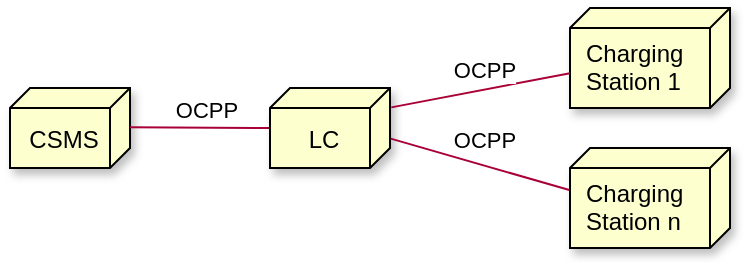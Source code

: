 <mxfile version="24.7.14">
  <diagram name="Page-1" id="9tQ1tSP2HzV1Um7QykBu">
    <mxGraphModel dx="488" dy="415" grid="1" gridSize="10" guides="1" tooltips="1" connect="1" arrows="1" fold="1" page="1" pageScale="1" pageWidth="827" pageHeight="1169" math="0" shadow="0">
      <root>
        <mxCell id="0" />
        <mxCell id="1" parent="0" />
        <mxCell id="CXf4Stw_9BNjJduYWU0U-2" value="&lt;p&gt;CSMS&lt;/p&gt;" style="verticalAlign=top;align=center;spacingTop=0;spacingLeft=6;spacingRight=12;shape=cube;size=10;direction=south;fontStyle=0;html=1;whiteSpace=wrap;fillColor=#fdffce;strokeColor=#000000;fillStyle=auto;gradientColor=none;shadow=1;" parent="1" vertex="1">
          <mxGeometry x="40" y="90" width="60" height="40" as="geometry" />
        </mxCell>
        <mxCell id="mhzfkvUgbWvhKUDIgvSq-1" value="&lt;p&gt;Charging&lt;br&gt;Station 1&lt;/p&gt;" style="verticalAlign=top;align=left;spacingTop=-3;spacingLeft=6;spacingRight=12;shape=cube;size=10;direction=south;fontStyle=0;html=1;whiteSpace=wrap;fillColor=#fdffce;strokeColor=#000000;fillStyle=auto;gradientColor=none;shadow=1;spacing=2;" parent="1" vertex="1">
          <mxGeometry x="320" y="50" width="80" height="50" as="geometry" />
        </mxCell>
        <mxCell id="mhzfkvUgbWvhKUDIgvSq-2" style="rounded=0;orthogonalLoop=1;jettySize=auto;html=1;exitX=0.492;exitY=0.001;exitDx=0;exitDy=0;exitPerimeter=0;entryX=0.5;entryY=1;entryDx=0;entryDy=0;entryPerimeter=0;startArrow=none;startFill=0;endArrow=none;endFill=0;strokeColor=#a80036;" parent="1" source="CXf4Stw_9BNjJduYWU0U-2" target="gdr06xnz4CwgrTGuNF6l-1" edge="1">
          <mxGeometry relative="1" as="geometry" />
        </mxCell>
        <mxCell id="mhzfkvUgbWvhKUDIgvSq-3" value="OCPP" style="edgeLabel;html=1;align=center;verticalAlign=middle;resizable=0;points=[];" parent="mhzfkvUgbWvhKUDIgvSq-2" vertex="1" connectable="0">
          <mxGeometry x="-0.158" relative="1" as="geometry">
            <mxPoint x="8" y="-9" as="offset" />
          </mxGeometry>
        </mxCell>
        <mxCell id="gdr06xnz4CwgrTGuNF6l-1" value="&lt;p&gt;LC&lt;/p&gt;" style="verticalAlign=top;align=center;spacingTop=0;spacingLeft=6;spacingRight=12;shape=cube;size=10;direction=south;fontStyle=0;html=1;whiteSpace=wrap;fillColor=#fdffce;strokeColor=#000000;fillStyle=auto;gradientColor=none;shadow=1;" parent="1" vertex="1">
          <mxGeometry x="170" y="90" width="60" height="40" as="geometry" />
        </mxCell>
        <mxCell id="gdr06xnz4CwgrTGuNF6l-2" value="&lt;p&gt;Charging&lt;br&gt;Station n&lt;/p&gt;" style="verticalAlign=top;align=left;spacingTop=-3;spacingLeft=6;spacingRight=12;shape=cube;size=10;direction=south;fontStyle=0;html=1;whiteSpace=wrap;fillColor=#fdffce;strokeColor=#000000;fillStyle=auto;gradientColor=none;shadow=1;spacing=2;" parent="1" vertex="1">
          <mxGeometry x="320" y="120" width="80" height="50" as="geometry" />
        </mxCell>
        <mxCell id="gdr06xnz4CwgrTGuNF6l-3" style="rounded=0;orthogonalLoop=1;jettySize=auto;html=1;entryX=0.633;entryY=-0.006;entryDx=0;entryDy=0;entryPerimeter=0;endArrow=none;endFill=0;strokeColor=#a80036;exitX=0.42;exitY=1.004;exitDx=0;exitDy=0;exitPerimeter=0;" parent="1" source="gdr06xnz4CwgrTGuNF6l-2" target="gdr06xnz4CwgrTGuNF6l-1" edge="1">
          <mxGeometry relative="1" as="geometry" />
        </mxCell>
        <mxCell id="gdr06xnz4CwgrTGuNF6l-5" value="OCPP" style="edgeLabel;html=1;align=center;verticalAlign=middle;resizable=0;points=[];" parent="gdr06xnz4CwgrTGuNF6l-3" vertex="1" connectable="0">
          <mxGeometry x="0.008" y="-1" relative="1" as="geometry">
            <mxPoint x="2" y="-11" as="offset" />
          </mxGeometry>
        </mxCell>
        <mxCell id="gdr06xnz4CwgrTGuNF6l-6" style="rounded=0;orthogonalLoop=1;jettySize=auto;html=1;entryX=0.242;entryY=-0.011;entryDx=0;entryDy=0;entryPerimeter=0;endArrow=none;endFill=0;strokeColor=#a90036;" parent="1" source="mhzfkvUgbWvhKUDIgvSq-1" target="gdr06xnz4CwgrTGuNF6l-1" edge="1">
          <mxGeometry relative="1" as="geometry" />
        </mxCell>
        <mxCell id="gdr06xnz4CwgrTGuNF6l-7" value="OCPP" style="edgeLabel;html=1;align=center;verticalAlign=middle;resizable=0;points=[];" parent="gdr06xnz4CwgrTGuNF6l-6" vertex="1" connectable="0">
          <mxGeometry x="0.01" y="-1" relative="1" as="geometry">
            <mxPoint x="2" y="-10" as="offset" />
          </mxGeometry>
        </mxCell>
      </root>
    </mxGraphModel>
  </diagram>
</mxfile>
